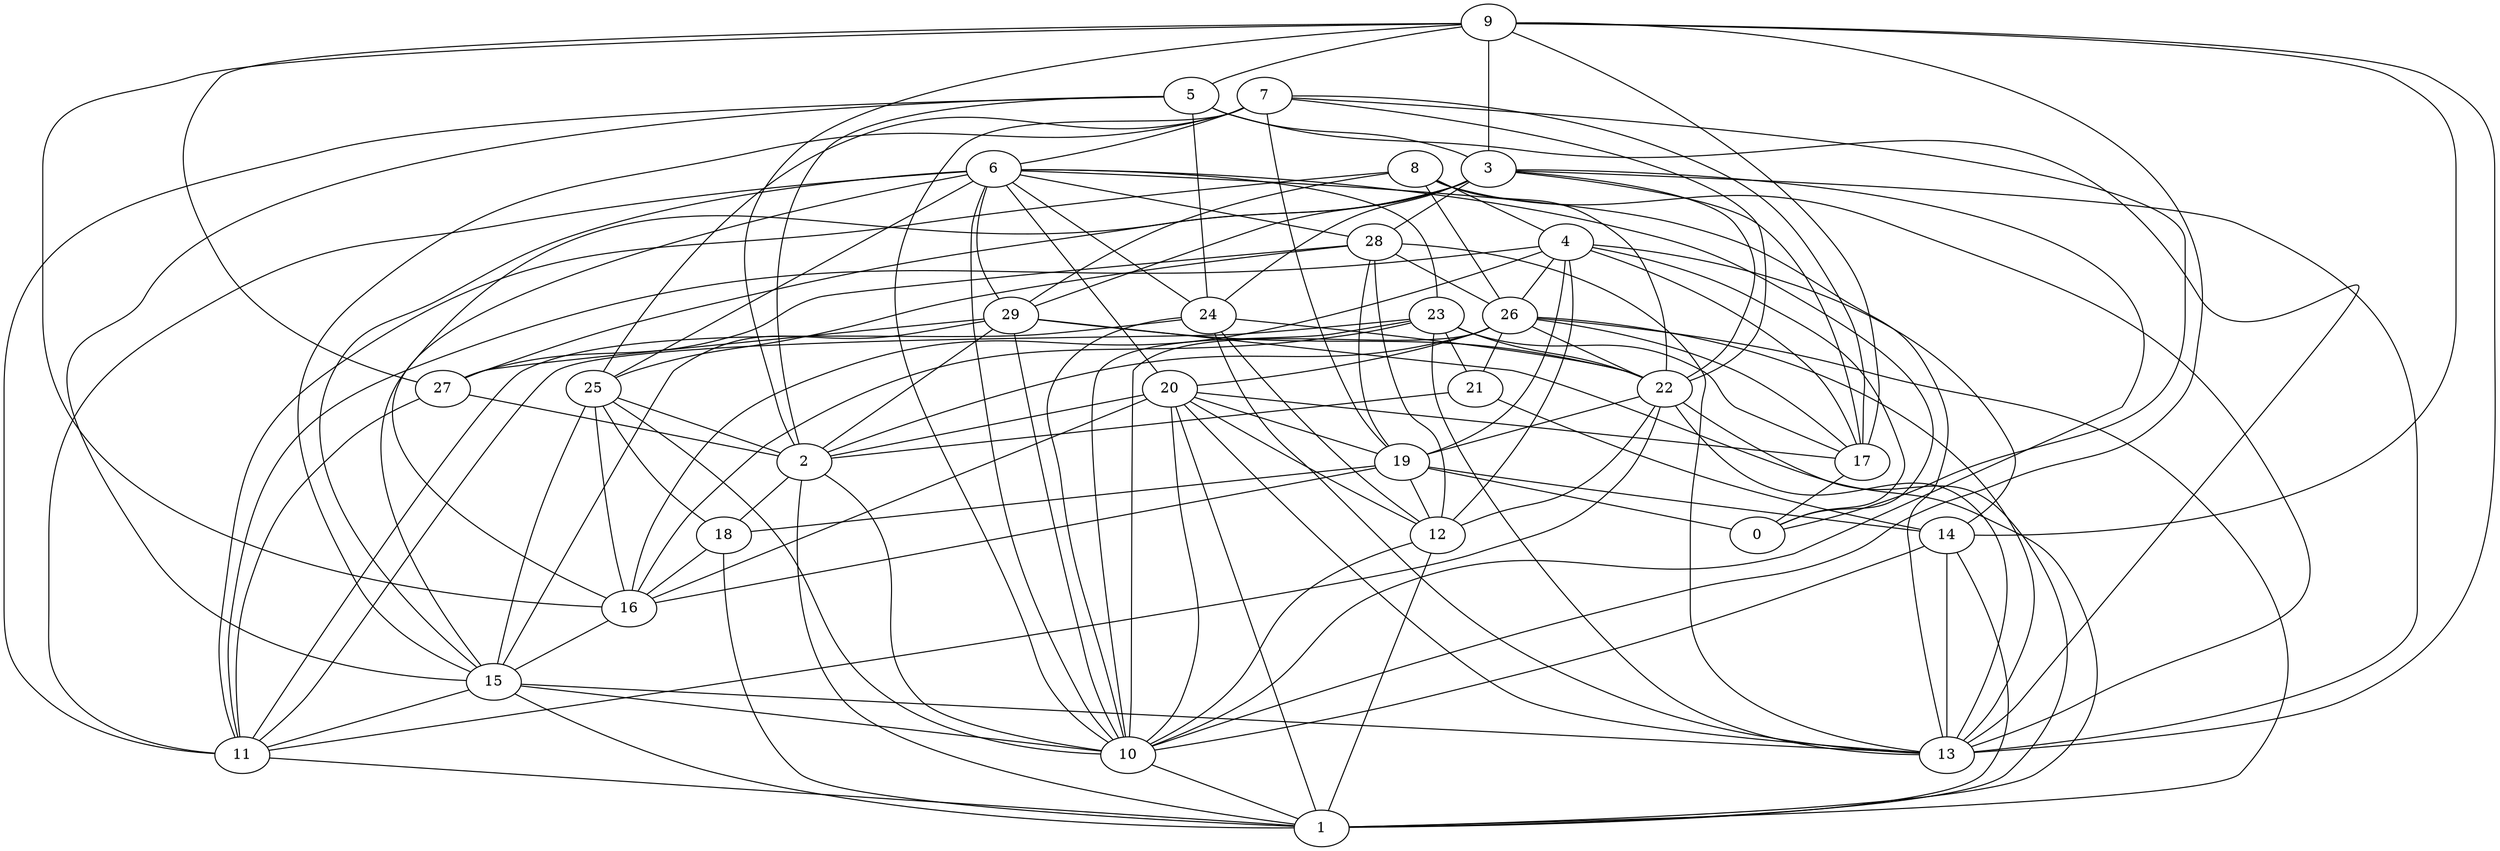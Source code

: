 digraph GG_graph {

subgraph G_graph {
edge [color = black]
"8" -> "22" [dir = none]
"8" -> "29" [dir = none]
"8" -> "11" [dir = none]
"8" -> "13" [dir = none]
"5" -> "11" [dir = none]
"5" -> "24" [dir = none]
"5" -> "3" [dir = none]
"5" -> "2" [dir = none]
"18" -> "16" [dir = none]
"19" -> "18" [dir = none]
"19" -> "0" [dir = none]
"19" -> "16" [dir = none]
"28" -> "19" [dir = none]
"28" -> "12" [dir = none]
"28" -> "27" [dir = none]
"27" -> "2" [dir = none]
"7" -> "22" [dir = none]
"7" -> "15" [dir = none]
"7" -> "10" [dir = none]
"7" -> "0" [dir = none]
"7" -> "6" [dir = none]
"7" -> "19" [dir = none]
"7" -> "25" [dir = none]
"10" -> "1" [dir = none]
"9" -> "27" [dir = none]
"9" -> "16" [dir = none]
"9" -> "13" [dir = none]
"9" -> "3" [dir = none]
"9" -> "5" [dir = none]
"9" -> "10" [dir = none]
"22" -> "11" [dir = none]
"22" -> "19" [dir = none]
"22" -> "1" [dir = none]
"22" -> "13" [dir = none]
"22" -> "12" [dir = none]
"20" -> "13" [dir = none]
"20" -> "19" [dir = none]
"20" -> "2" [dir = none]
"20" -> "1" [dir = none]
"20" -> "16" [dir = none]
"4" -> "14" [dir = none]
"4" -> "12" [dir = none]
"4" -> "19" [dir = none]
"4" -> "26" [dir = none]
"4" -> "17" [dir = none]
"4" -> "11" [dir = none]
"4" -> "16" [dir = none]
"15" -> "13" [dir = none]
"29" -> "27" [dir = none]
"29" -> "1" [dir = none]
"29" -> "2" [dir = none]
"21" -> "14" [dir = none]
"21" -> "2" [dir = none]
"23" -> "17" [dir = none]
"23" -> "10" [dir = none]
"23" -> "22" [dir = none]
"23" -> "21" [dir = none]
"23" -> "11" [dir = none]
"23" -> "13" [dir = none]
"23" -> "16" [dir = none]
"16" -> "15" [dir = none]
"6" -> "24" [dir = none]
"6" -> "11" [dir = none]
"6" -> "0" [dir = none]
"6" -> "29" [dir = none]
"3" -> "28" [dir = none]
"3" -> "17" [dir = none]
"3" -> "29" [dir = none]
"3" -> "10" [dir = none]
"3" -> "13" [dir = none]
"3" -> "24" [dir = none]
"12" -> "10" [dir = none]
"14" -> "1" [dir = none]
"14" -> "13" [dir = none]
"14" -> "10" [dir = none]
"26" -> "13" [dir = none]
"26" -> "2" [dir = none]
"26" -> "10" [dir = none]
"2" -> "18" [dir = none]
"2" -> "10" [dir = none]
"25" -> "16" [dir = none]
"25" -> "15" [dir = none]
"25" -> "10" [dir = none]
"25" -> "2" [dir = none]
"24" -> "13" [dir = none]
"24" -> "12" [dir = none]
"24" -> "11" [dir = none]
"5" -> "13" [dir = none]
"26" -> "1" [dir = none]
"7" -> "17" [dir = none]
"29" -> "10" [dir = none]
"6" -> "23" [dir = none]
"9" -> "2" [dir = none]
"19" -> "12" [dir = none]
"28" -> "13" [dir = none]
"4" -> "0" [dir = none]
"24" -> "10" [dir = none]
"6" -> "25" [dir = none]
"12" -> "1" [dir = none]
"29" -> "22" [dir = none]
"6" -> "13" [dir = none]
"25" -> "18" [dir = none]
"6" -> "16" [dir = none]
"6" -> "15" [dir = none]
"8" -> "4" [dir = none]
"17" -> "0" [dir = none]
"3" -> "27" [dir = none]
"28" -> "26" [dir = none]
"20" -> "12" [dir = none]
"24" -> "22" [dir = none]
"6" -> "10" [dir = none]
"15" -> "11" [dir = none]
"26" -> "22" [dir = none]
"18" -> "1" [dir = none]
"6" -> "28" [dir = none]
"15" -> "1" [dir = none]
"26" -> "20" [dir = none]
"8" -> "26" [dir = none]
"20" -> "10" [dir = none]
"27" -> "11" [dir = none]
"11" -> "1" [dir = none]
"19" -> "14" [dir = none]
"26" -> "21" [dir = none]
"15" -> "10" [dir = none]
"20" -> "17" [dir = none]
"9" -> "14" [dir = none]
"6" -> "20" [dir = none]
"3" -> "22" [dir = none]
"9" -> "17" [dir = none]
"2" -> "1" [dir = none]
"29" -> "15" [dir = none]
"3" -> "15" [dir = none]
"28" -> "25" [dir = none]
"5" -> "15" [dir = none]
"26" -> "17" [dir = none]
}

}
